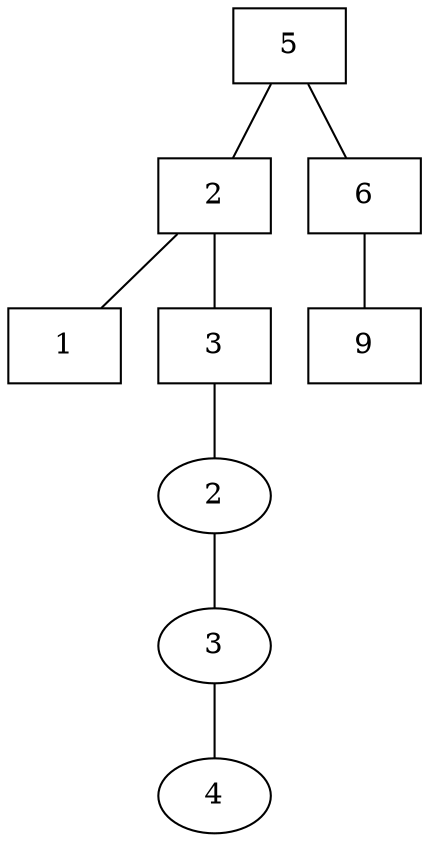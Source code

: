 graph "" {
2068823742[label="5", shape=box];
836542147[label="2", shape=box];
1268074710[label="1", shape=box];
1294574932[label="3", shape=box];
153174388[label="6", shape=box];
416682164[label="9", shape=box];
2068823742 -- 836542147;
2068823742 -- 153174388;
836542147 -- 1268074710;
836542147 -- 1294574932;
153174388 -- 416682164;
1260170105[label="2"];
1168423232[label="3"];
2001560443[label="4"];
1260170105 -- 1168423232;
1168423232 -- 2001560443;
1294574932 -- 1260170105;

}
